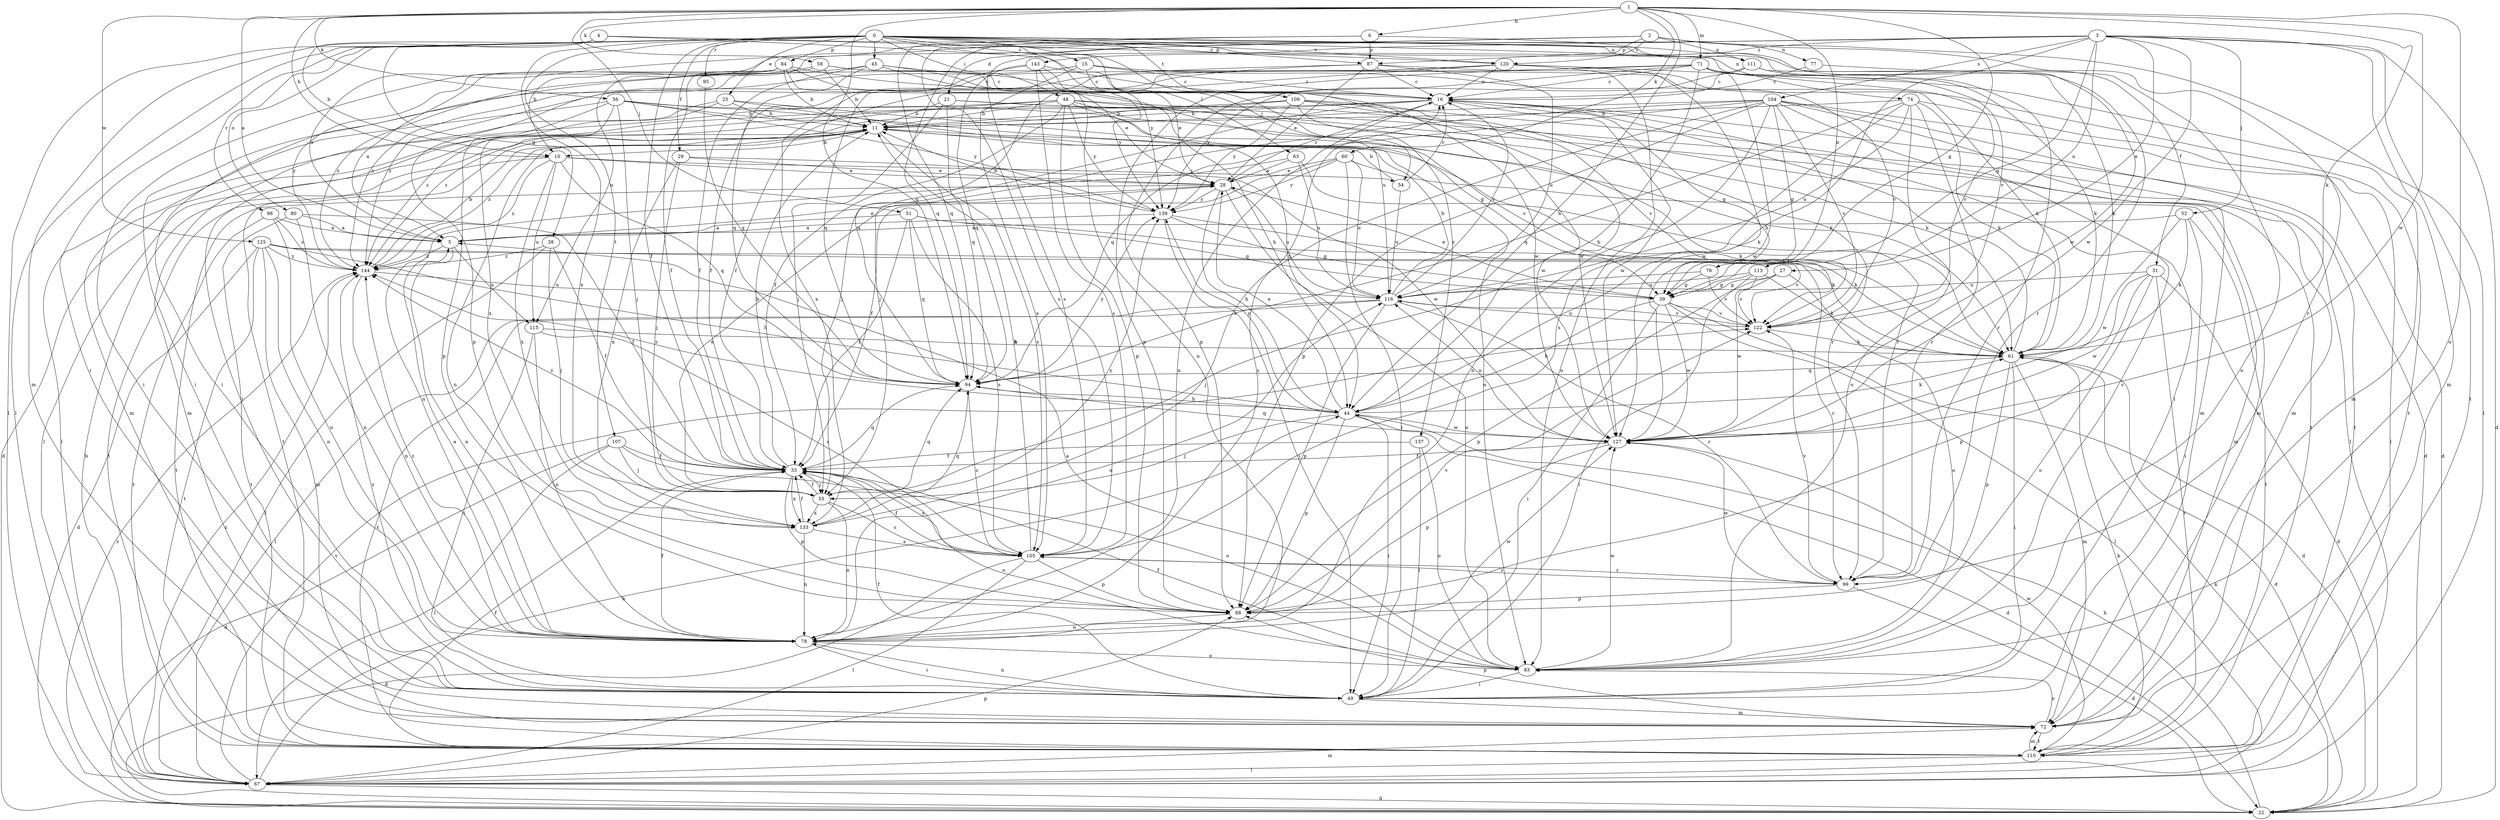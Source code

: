 strict digraph  {
0;
1;
2;
3;
4;
5;
6;
10;
11;
15;
16;
21;
22;
25;
27;
28;
29;
31;
33;
38;
39;
44;
45;
48;
49;
51;
52;
54;
55;
56;
58;
60;
61;
63;
67;
71;
72;
74;
76;
77;
78;
80;
83;
84;
87;
88;
94;
95;
98;
99;
104;
105;
107;
109;
110;
111;
113;
115;
116;
120;
122;
125;
127;
133;
137;
139;
143;
144;
0 -> 15  [label=c];
0 -> 25  [label=e];
0 -> 29  [label=f];
0 -> 31  [label=f];
0 -> 33  [label=f];
0 -> 38  [label=g];
0 -> 45  [label=i];
0 -> 48  [label=i];
0 -> 49  [label=i];
0 -> 63  [label=l];
0 -> 67  [label=l];
0 -> 74  [label=n];
0 -> 80  [label=o];
0 -> 84  [label=p];
0 -> 87  [label=p];
0 -> 95  [label=r];
0 -> 98  [label=r];
0 -> 99  [label=r];
0 -> 107  [label=t];
0 -> 109  [label=t];
0 -> 111  [label=u];
0 -> 120  [label=v];
0 -> 133  [label=x];
0 -> 137  [label=y];
0 -> 139  [label=y];
1 -> 5  [label=a];
1 -> 6  [label=b];
1 -> 10  [label=b];
1 -> 39  [label=g];
1 -> 44  [label=h];
1 -> 51  [label=j];
1 -> 56  [label=k];
1 -> 58  [label=k];
1 -> 60  [label=k];
1 -> 61  [label=k];
1 -> 71  [label=m];
1 -> 76  [label=n];
1 -> 83  [label=o];
1 -> 94  [label=q];
1 -> 125  [label=w];
1 -> 127  [label=w];
2 -> 5  [label=a];
2 -> 21  [label=d];
2 -> 67  [label=l];
2 -> 77  [label=n];
2 -> 87  [label=p];
2 -> 94  [label=q];
2 -> 99  [label=r];
2 -> 111  [label=u];
2 -> 120  [label=v];
3 -> 10  [label=b];
3 -> 22  [label=d];
3 -> 27  [label=e];
3 -> 39  [label=g];
3 -> 44  [label=h];
3 -> 52  [label=j];
3 -> 72  [label=m];
3 -> 104  [label=s];
3 -> 105  [label=s];
3 -> 110  [label=t];
3 -> 113  [label=u];
3 -> 115  [label=u];
3 -> 127  [label=w];
3 -> 143  [label=z];
4 -> 10  [label=b];
4 -> 54  [label=j];
4 -> 67  [label=l];
4 -> 72  [label=m];
4 -> 120  [label=v];
4 -> 122  [label=v];
5 -> 28  [label=e];
5 -> 78  [label=n];
5 -> 115  [label=u];
5 -> 144  [label=z];
6 -> 87  [label=p];
6 -> 94  [label=q];
6 -> 105  [label=s];
6 -> 127  [label=w];
10 -> 28  [label=e];
10 -> 54  [label=j];
10 -> 94  [label=q];
10 -> 110  [label=t];
10 -> 115  [label=u];
10 -> 133  [label=x];
10 -> 144  [label=z];
11 -> 10  [label=b];
11 -> 61  [label=k];
11 -> 78  [label=n];
11 -> 105  [label=s];
11 -> 110  [label=t];
11 -> 144  [label=z];
15 -> 16  [label=c];
15 -> 28  [label=e];
15 -> 49  [label=i];
15 -> 61  [label=k];
15 -> 88  [label=p];
15 -> 105  [label=s];
15 -> 122  [label=v];
16 -> 11  [label=b];
16 -> 22  [label=d];
16 -> 39  [label=g];
16 -> 55  [label=j];
16 -> 78  [label=n];
16 -> 127  [label=w];
16 -> 144  [label=z];
21 -> 11  [label=b];
21 -> 55  [label=j];
21 -> 67  [label=l];
21 -> 94  [label=q];
21 -> 110  [label=t];
22 -> 44  [label=h];
22 -> 61  [label=k];
22 -> 144  [label=z];
25 -> 11  [label=b];
25 -> 49  [label=i];
25 -> 72  [label=m];
25 -> 83  [label=o];
25 -> 122  [label=v];
27 -> 39  [label=g];
27 -> 83  [label=o];
27 -> 88  [label=p];
27 -> 127  [label=w];
28 -> 16  [label=c];
28 -> 44  [label=h];
28 -> 83  [label=o];
28 -> 110  [label=t];
28 -> 116  [label=u];
28 -> 139  [label=y];
29 -> 28  [label=e];
29 -> 55  [label=j];
29 -> 127  [label=w];
29 -> 133  [label=x];
31 -> 22  [label=d];
31 -> 83  [label=o];
31 -> 88  [label=p];
31 -> 110  [label=t];
31 -> 116  [label=u];
31 -> 127  [label=w];
33 -> 11  [label=b];
33 -> 55  [label=j];
33 -> 83  [label=o];
33 -> 88  [label=p];
33 -> 94  [label=q];
33 -> 105  [label=s];
33 -> 133  [label=x];
33 -> 144  [label=z];
38 -> 33  [label=f];
38 -> 55  [label=j];
38 -> 67  [label=l];
38 -> 144  [label=z];
39 -> 22  [label=d];
39 -> 28  [label=e];
39 -> 44  [label=h];
39 -> 49  [label=i];
39 -> 67  [label=l];
39 -> 122  [label=v];
39 -> 127  [label=w];
44 -> 22  [label=d];
44 -> 28  [label=e];
44 -> 49  [label=i];
44 -> 55  [label=j];
44 -> 61  [label=k];
44 -> 88  [label=p];
44 -> 127  [label=w];
44 -> 139  [label=y];
44 -> 144  [label=z];
45 -> 16  [label=c];
45 -> 28  [label=e];
45 -> 33  [label=f];
45 -> 44  [label=h];
45 -> 49  [label=i];
45 -> 94  [label=q];
48 -> 11  [label=b];
48 -> 33  [label=f];
48 -> 44  [label=h];
48 -> 61  [label=k];
48 -> 67  [label=l];
48 -> 72  [label=m];
48 -> 88  [label=p];
48 -> 99  [label=r];
48 -> 139  [label=y];
48 -> 144  [label=z];
49 -> 33  [label=f];
49 -> 72  [label=m];
49 -> 78  [label=n];
49 -> 144  [label=z];
51 -> 5  [label=a];
51 -> 33  [label=f];
51 -> 39  [label=g];
51 -> 61  [label=k];
51 -> 94  [label=q];
51 -> 105  [label=s];
52 -> 5  [label=a];
52 -> 49  [label=i];
52 -> 61  [label=k];
52 -> 110  [label=t];
52 -> 127  [label=w];
54 -> 11  [label=b];
54 -> 16  [label=c];
54 -> 116  [label=u];
55 -> 28  [label=e];
55 -> 33  [label=f];
55 -> 78  [label=n];
55 -> 94  [label=q];
55 -> 105  [label=s];
55 -> 133  [label=x];
56 -> 11  [label=b];
56 -> 39  [label=g];
56 -> 55  [label=j];
56 -> 61  [label=k];
56 -> 72  [label=m];
56 -> 88  [label=p];
56 -> 133  [label=x];
56 -> 139  [label=y];
58 -> 11  [label=b];
58 -> 16  [label=c];
58 -> 33  [label=f];
58 -> 127  [label=w];
58 -> 144  [label=z];
60 -> 28  [label=e];
60 -> 33  [label=f];
60 -> 49  [label=i];
60 -> 72  [label=m];
60 -> 116  [label=u];
60 -> 139  [label=y];
61 -> 16  [label=c];
61 -> 22  [label=d];
61 -> 49  [label=i];
61 -> 72  [label=m];
61 -> 88  [label=p];
61 -> 94  [label=q];
63 -> 28  [label=e];
63 -> 61  [label=k];
63 -> 78  [label=n];
63 -> 116  [label=u];
67 -> 11  [label=b];
67 -> 22  [label=d];
67 -> 44  [label=h];
67 -> 72  [label=m];
67 -> 88  [label=p];
67 -> 122  [label=v];
67 -> 144  [label=z];
71 -> 16  [label=c];
71 -> 44  [label=h];
71 -> 61  [label=k];
71 -> 88  [label=p];
71 -> 122  [label=v];
71 -> 127  [label=w];
71 -> 139  [label=y];
71 -> 144  [label=z];
72 -> 83  [label=o];
72 -> 88  [label=p];
72 -> 110  [label=t];
74 -> 11  [label=b];
74 -> 61  [label=k];
74 -> 67  [label=l];
74 -> 83  [label=o];
74 -> 94  [label=q];
74 -> 99  [label=r];
74 -> 105  [label=s];
74 -> 116  [label=u];
76 -> 39  [label=g];
76 -> 55  [label=j];
76 -> 122  [label=v];
77 -> 16  [label=c];
77 -> 83  [label=o];
78 -> 5  [label=a];
78 -> 16  [label=c];
78 -> 33  [label=f];
78 -> 49  [label=i];
78 -> 83  [label=o];
78 -> 116  [label=u];
78 -> 127  [label=w];
78 -> 144  [label=z];
80 -> 5  [label=a];
80 -> 33  [label=f];
80 -> 78  [label=n];
80 -> 110  [label=t];
83 -> 5  [label=a];
83 -> 16  [label=c];
83 -> 33  [label=f];
83 -> 49  [label=i];
83 -> 127  [label=w];
84 -> 5  [label=a];
84 -> 11  [label=b];
84 -> 16  [label=c];
84 -> 49  [label=i];
84 -> 116  [label=u];
84 -> 127  [label=w];
84 -> 144  [label=z];
87 -> 16  [label=c];
87 -> 28  [label=e];
87 -> 94  [label=q];
87 -> 110  [label=t];
87 -> 116  [label=u];
87 -> 133  [label=x];
88 -> 78  [label=n];
88 -> 122  [label=v];
94 -> 44  [label=h];
94 -> 105  [label=s];
94 -> 139  [label=y];
95 -> 94  [label=q];
98 -> 5  [label=a];
98 -> 78  [label=n];
98 -> 110  [label=t];
98 -> 144  [label=z];
99 -> 22  [label=d];
99 -> 88  [label=p];
99 -> 105  [label=s];
99 -> 122  [label=v];
99 -> 127  [label=w];
104 -> 11  [label=b];
104 -> 22  [label=d];
104 -> 39  [label=g];
104 -> 49  [label=i];
104 -> 55  [label=j];
104 -> 72  [label=m];
104 -> 78  [label=n];
104 -> 88  [label=p];
104 -> 94  [label=q];
104 -> 110  [label=t];
104 -> 122  [label=v];
104 -> 133  [label=x];
105 -> 11  [label=b];
105 -> 22  [label=d];
105 -> 33  [label=f];
105 -> 67  [label=l];
105 -> 88  [label=p];
105 -> 99  [label=r];
107 -> 22  [label=d];
107 -> 33  [label=f];
107 -> 55  [label=j];
107 -> 67  [label=l];
107 -> 83  [label=o];
109 -> 11  [label=b];
109 -> 22  [label=d];
109 -> 67  [label=l];
109 -> 72  [label=m];
109 -> 99  [label=r];
109 -> 122  [label=v];
109 -> 127  [label=w];
109 -> 139  [label=y];
110 -> 33  [label=f];
110 -> 61  [label=k];
110 -> 67  [label=l];
110 -> 72  [label=m];
110 -> 127  [label=w];
111 -> 16  [label=c];
111 -> 61  [label=k];
111 -> 88  [label=p];
111 -> 99  [label=r];
113 -> 39  [label=g];
113 -> 49  [label=i];
113 -> 61  [label=k];
113 -> 116  [label=u];
113 -> 122  [label=v];
115 -> 49  [label=i];
115 -> 61  [label=k];
115 -> 78  [label=n];
115 -> 105  [label=s];
116 -> 11  [label=b];
116 -> 16  [label=c];
116 -> 67  [label=l];
116 -> 88  [label=p];
116 -> 99  [label=r];
116 -> 110  [label=t];
116 -> 122  [label=v];
120 -> 16  [label=c];
120 -> 33  [label=f];
120 -> 72  [label=m];
120 -> 83  [label=o];
120 -> 94  [label=q];
120 -> 127  [label=w];
120 -> 144  [label=z];
122 -> 61  [label=k];
122 -> 116  [label=u];
125 -> 22  [label=d];
125 -> 44  [label=h];
125 -> 72  [label=m];
125 -> 78  [label=n];
125 -> 99  [label=r];
125 -> 110  [label=t];
125 -> 122  [label=v];
125 -> 144  [label=z];
127 -> 33  [label=f];
127 -> 88  [label=p];
127 -> 94  [label=q];
127 -> 116  [label=u];
133 -> 33  [label=f];
133 -> 78  [label=n];
133 -> 94  [label=q];
133 -> 105  [label=s];
133 -> 139  [label=y];
137 -> 33  [label=f];
137 -> 49  [label=i];
137 -> 83  [label=o];
139 -> 5  [label=a];
139 -> 11  [label=b];
139 -> 39  [label=g];
139 -> 49  [label=i];
139 -> 61  [label=k];
143 -> 16  [label=c];
143 -> 33  [label=f];
143 -> 78  [label=n];
143 -> 94  [label=q];
143 -> 105  [label=s];
143 -> 139  [label=y];
144 -> 11  [label=b];
144 -> 78  [label=n];
144 -> 116  [label=u];
}
